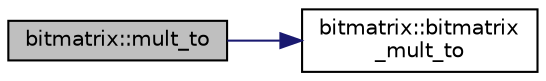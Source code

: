 digraph "bitmatrix::mult_to"
{
  edge [fontname="Helvetica",fontsize="10",labelfontname="Helvetica",labelfontsize="10"];
  node [fontname="Helvetica",fontsize="10",shape=record];
  rankdir="LR";
  Node425 [label="bitmatrix::mult_to",height=0.2,width=0.4,color="black", fillcolor="grey75", style="filled", fontcolor="black"];
  Node425 -> Node426 [color="midnightblue",fontsize="10",style="solid",fontname="Helvetica"];
  Node426 [label="bitmatrix::bitmatrix\l_mult_to",height=0.2,width=0.4,color="black", fillcolor="white", style="filled",URL="$de/dc8/classbitmatrix.html#afb73fc8dc14653159b63b969c5ca4856"];
}
